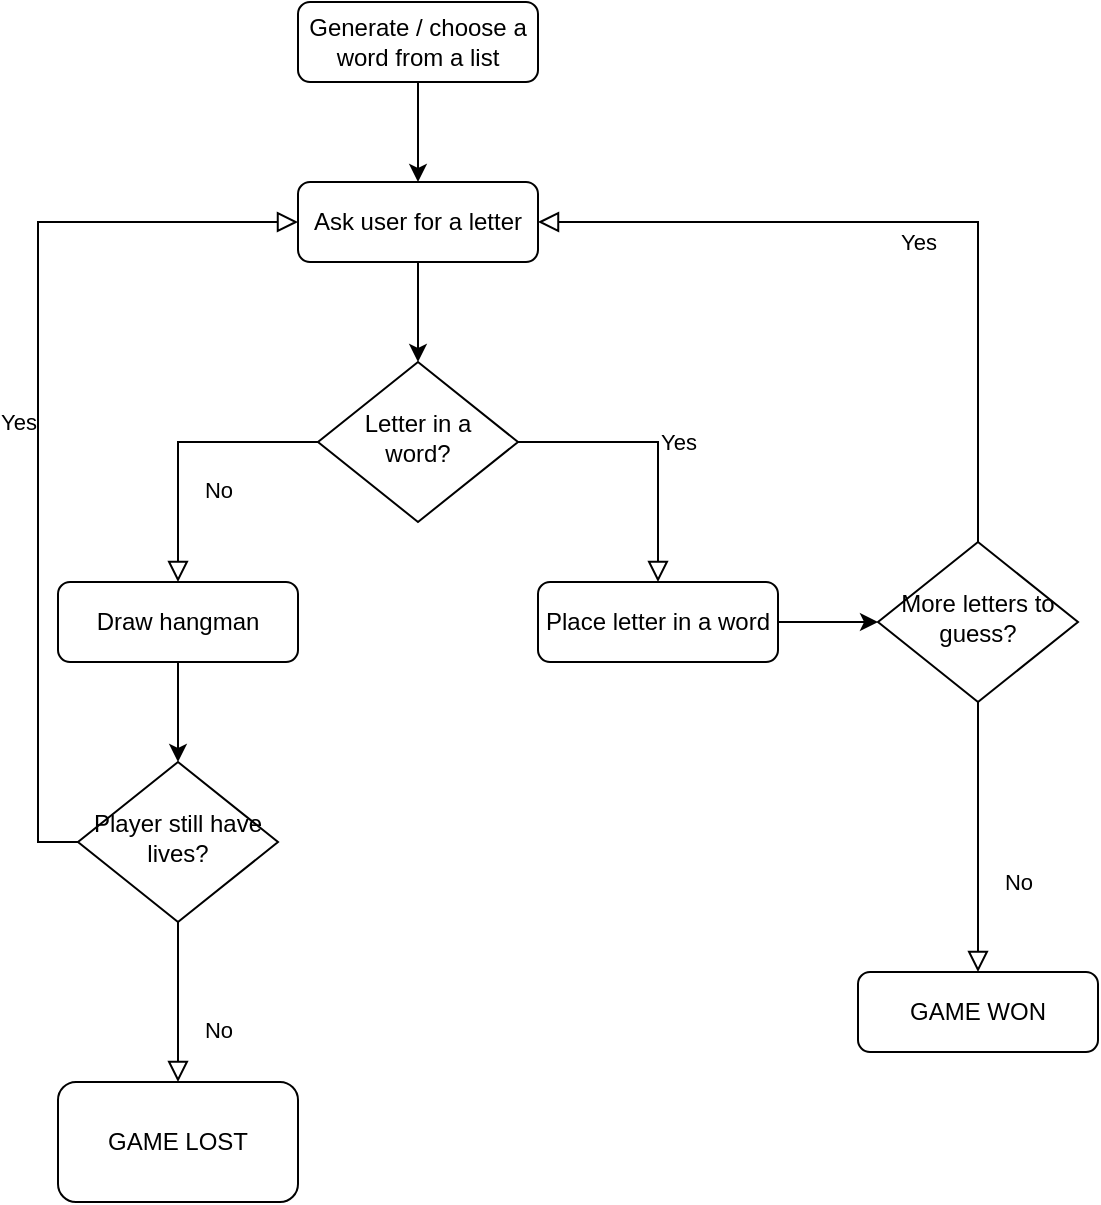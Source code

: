 <mxfile version="22.0.5" type="device">
  <diagram id="C5RBs43oDa-KdzZeNtuy" name="Page-1">
    <mxGraphModel dx="1434" dy="788" grid="1" gridSize="10" guides="1" tooltips="1" connect="1" arrows="1" fold="1" page="1" pageScale="1" pageWidth="827" pageHeight="1169" math="0" shadow="0">
      <root>
        <mxCell id="WIyWlLk6GJQsqaUBKTNV-0" />
        <mxCell id="WIyWlLk6GJQsqaUBKTNV-1" parent="WIyWlLk6GJQsqaUBKTNV-0" />
        <mxCell id="lXALT3humgTcQ5EXxSEN-2" style="edgeStyle=orthogonalEdgeStyle;rounded=0;orthogonalLoop=1;jettySize=auto;html=1;exitX=0.5;exitY=1;exitDx=0;exitDy=0;entryX=0.5;entryY=0;entryDx=0;entryDy=0;" edge="1" parent="WIyWlLk6GJQsqaUBKTNV-1" source="WIyWlLk6GJQsqaUBKTNV-3" target="WIyWlLk6GJQsqaUBKTNV-7">
          <mxGeometry relative="1" as="geometry" />
        </mxCell>
        <mxCell id="WIyWlLk6GJQsqaUBKTNV-3" value="Generate / choose a word from a list" style="rounded=1;whiteSpace=wrap;html=1;fontSize=12;glass=0;strokeWidth=1;shadow=0;" parent="WIyWlLk6GJQsqaUBKTNV-1" vertex="1">
          <mxGeometry x="279" y="80" width="120" height="40" as="geometry" />
        </mxCell>
        <mxCell id="lXALT3humgTcQ5EXxSEN-4" style="edgeStyle=orthogonalEdgeStyle;rounded=0;orthogonalLoop=1;jettySize=auto;html=1;exitX=0.5;exitY=1;exitDx=0;exitDy=0;entryX=0.5;entryY=0;entryDx=0;entryDy=0;" edge="1" parent="WIyWlLk6GJQsqaUBKTNV-1" source="WIyWlLk6GJQsqaUBKTNV-7" target="WIyWlLk6GJQsqaUBKTNV-10">
          <mxGeometry relative="1" as="geometry" />
        </mxCell>
        <mxCell id="WIyWlLk6GJQsqaUBKTNV-7" value="Ask user for a letter" style="rounded=1;whiteSpace=wrap;html=1;fontSize=12;glass=0;strokeWidth=1;shadow=0;" parent="WIyWlLk6GJQsqaUBKTNV-1" vertex="1">
          <mxGeometry x="279" y="170" width="120" height="40" as="geometry" />
        </mxCell>
        <mxCell id="WIyWlLk6GJQsqaUBKTNV-8" value="No" style="rounded=0;html=1;jettySize=auto;orthogonalLoop=1;fontSize=11;endArrow=block;endFill=0;endSize=8;strokeWidth=1;shadow=0;labelBackgroundColor=none;edgeStyle=orthogonalEdgeStyle;exitX=0;exitY=0.5;exitDx=0;exitDy=0;entryX=0.5;entryY=0;entryDx=0;entryDy=0;" parent="WIyWlLk6GJQsqaUBKTNV-1" source="WIyWlLk6GJQsqaUBKTNV-10" target="lXALT3humgTcQ5EXxSEN-15" edge="1">
          <mxGeometry x="0.333" y="20" relative="1" as="geometry">
            <mxPoint as="offset" />
            <mxPoint x="229" y="330" as="targetPoint" />
          </mxGeometry>
        </mxCell>
        <mxCell id="WIyWlLk6GJQsqaUBKTNV-9" value="Yes" style="edgeStyle=orthogonalEdgeStyle;rounded=0;html=1;jettySize=auto;orthogonalLoop=1;fontSize=11;endArrow=block;endFill=0;endSize=8;strokeWidth=1;shadow=0;labelBackgroundColor=none;" parent="WIyWlLk6GJQsqaUBKTNV-1" source="WIyWlLk6GJQsqaUBKTNV-10" target="WIyWlLk6GJQsqaUBKTNV-12" edge="1">
          <mxGeometry y="10" relative="1" as="geometry">
            <mxPoint as="offset" />
          </mxGeometry>
        </mxCell>
        <mxCell id="WIyWlLk6GJQsqaUBKTNV-10" value="Letter in a &lt;br&gt;word?" style="rhombus;whiteSpace=wrap;html=1;shadow=0;fontFamily=Helvetica;fontSize=12;align=center;strokeWidth=1;spacing=6;spacingTop=-4;" parent="WIyWlLk6GJQsqaUBKTNV-1" vertex="1">
          <mxGeometry x="289" y="260" width="100" height="80" as="geometry" />
        </mxCell>
        <mxCell id="WIyWlLk6GJQsqaUBKTNV-12" value="Place letter in a word" style="rounded=1;whiteSpace=wrap;html=1;fontSize=12;glass=0;strokeWidth=1;shadow=0;" parent="WIyWlLk6GJQsqaUBKTNV-1" vertex="1">
          <mxGeometry x="399" y="370" width="120" height="40" as="geometry" />
        </mxCell>
        <mxCell id="lXALT3humgTcQ5EXxSEN-5" value="More letters to guess?" style="rhombus;whiteSpace=wrap;html=1;shadow=0;fontFamily=Helvetica;fontSize=12;align=center;strokeWidth=1;spacing=6;spacingTop=-4;" vertex="1" parent="WIyWlLk6GJQsqaUBKTNV-1">
          <mxGeometry x="569" y="350" width="100" height="80" as="geometry" />
        </mxCell>
        <mxCell id="lXALT3humgTcQ5EXxSEN-6" value="" style="endArrow=classic;html=1;rounded=0;exitX=1;exitY=0.5;exitDx=0;exitDy=0;entryX=0;entryY=0.5;entryDx=0;entryDy=0;" edge="1" parent="WIyWlLk6GJQsqaUBKTNV-1" source="WIyWlLk6GJQsqaUBKTNV-12" target="lXALT3humgTcQ5EXxSEN-5">
          <mxGeometry width="50" height="50" relative="1" as="geometry">
            <mxPoint x="349" y="500" as="sourcePoint" />
            <mxPoint x="399" y="450" as="targetPoint" />
          </mxGeometry>
        </mxCell>
        <mxCell id="lXALT3humgTcQ5EXxSEN-10" value="Yes" style="edgeStyle=orthogonalEdgeStyle;rounded=0;html=1;jettySize=auto;orthogonalLoop=1;fontSize=11;endArrow=block;endFill=0;endSize=8;strokeWidth=1;shadow=0;labelBackgroundColor=none;entryX=1;entryY=0.5;entryDx=0;entryDy=0;exitX=0.5;exitY=0;exitDx=0;exitDy=0;" edge="1" parent="WIyWlLk6GJQsqaUBKTNV-1" source="lXALT3humgTcQ5EXxSEN-5" target="WIyWlLk6GJQsqaUBKTNV-7">
          <mxGeometry y="10" relative="1" as="geometry">
            <mxPoint as="offset" />
            <mxPoint x="509" y="220" as="sourcePoint" />
            <mxPoint x="593" y="280" as="targetPoint" />
          </mxGeometry>
        </mxCell>
        <mxCell id="lXALT3humgTcQ5EXxSEN-12" value="No" style="rounded=0;html=1;jettySize=auto;orthogonalLoop=1;fontSize=11;endArrow=block;endFill=0;endSize=8;strokeWidth=1;shadow=0;labelBackgroundColor=none;edgeStyle=orthogonalEdgeStyle;exitX=0.5;exitY=1;exitDx=0;exitDy=0;entryX=0.5;entryY=0;entryDx=0;entryDy=0;" edge="1" parent="WIyWlLk6GJQsqaUBKTNV-1" source="lXALT3humgTcQ5EXxSEN-5" target="lXALT3humgTcQ5EXxSEN-13">
          <mxGeometry x="0.333" y="20" relative="1" as="geometry">
            <mxPoint as="offset" />
            <mxPoint x="579" y="500" as="sourcePoint" />
            <mxPoint x="619" y="560" as="targetPoint" />
          </mxGeometry>
        </mxCell>
        <mxCell id="lXALT3humgTcQ5EXxSEN-13" value="GAME WON" style="rounded=1;whiteSpace=wrap;html=1;fontSize=12;glass=0;strokeWidth=1;shadow=0;" vertex="1" parent="WIyWlLk6GJQsqaUBKTNV-1">
          <mxGeometry x="559" y="565" width="120" height="40" as="geometry" />
        </mxCell>
        <mxCell id="lXALT3humgTcQ5EXxSEN-14" value="Player still have lives?" style="rhombus;whiteSpace=wrap;html=1;shadow=0;fontFamily=Helvetica;fontSize=12;align=center;strokeWidth=1;spacing=6;spacingTop=-4;" vertex="1" parent="WIyWlLk6GJQsqaUBKTNV-1">
          <mxGeometry x="169" y="460" width="100" height="80" as="geometry" />
        </mxCell>
        <mxCell id="lXALT3humgTcQ5EXxSEN-15" value="Draw hangman" style="rounded=1;whiteSpace=wrap;html=1;fontSize=12;glass=0;strokeWidth=1;shadow=0;" vertex="1" parent="WIyWlLk6GJQsqaUBKTNV-1">
          <mxGeometry x="159" y="370" width="120" height="40" as="geometry" />
        </mxCell>
        <mxCell id="lXALT3humgTcQ5EXxSEN-16" style="edgeStyle=orthogonalEdgeStyle;rounded=0;orthogonalLoop=1;jettySize=auto;html=1;exitX=0.5;exitY=1;exitDx=0;exitDy=0;" edge="1" parent="WIyWlLk6GJQsqaUBKTNV-1" source="lXALT3humgTcQ5EXxSEN-15" target="lXALT3humgTcQ5EXxSEN-14">
          <mxGeometry relative="1" as="geometry">
            <mxPoint x="219" y="410" as="sourcePoint" />
            <mxPoint x="349" y="180" as="targetPoint" />
          </mxGeometry>
        </mxCell>
        <mxCell id="lXALT3humgTcQ5EXxSEN-17" value="No" style="rounded=0;html=1;jettySize=auto;orthogonalLoop=1;fontSize=11;endArrow=block;endFill=0;endSize=8;strokeWidth=1;shadow=0;labelBackgroundColor=none;edgeStyle=orthogonalEdgeStyle;exitX=0.5;exitY=1;exitDx=0;exitDy=0;" edge="1" parent="WIyWlLk6GJQsqaUBKTNV-1" source="lXALT3humgTcQ5EXxSEN-14" target="lXALT3humgTcQ5EXxSEN-18">
          <mxGeometry x="0.333" y="20" relative="1" as="geometry">
            <mxPoint as="offset" />
            <mxPoint x="269" y="580" as="sourcePoint" />
            <mxPoint x="219" y="650" as="targetPoint" />
          </mxGeometry>
        </mxCell>
        <mxCell id="lXALT3humgTcQ5EXxSEN-18" value="GAME LOST" style="rounded=1;whiteSpace=wrap;html=1;" vertex="1" parent="WIyWlLk6GJQsqaUBKTNV-1">
          <mxGeometry x="159.0" y="620" width="120" height="60" as="geometry" />
        </mxCell>
        <mxCell id="lXALT3humgTcQ5EXxSEN-19" value="Yes" style="edgeStyle=orthogonalEdgeStyle;rounded=0;html=1;jettySize=auto;orthogonalLoop=1;fontSize=11;endArrow=block;endFill=0;endSize=8;strokeWidth=1;shadow=0;labelBackgroundColor=none;entryX=0;entryY=0.5;entryDx=0;entryDy=0;exitX=0;exitY=0.5;exitDx=0;exitDy=0;" edge="1" parent="WIyWlLk6GJQsqaUBKTNV-1" source="lXALT3humgTcQ5EXxSEN-14" target="WIyWlLk6GJQsqaUBKTNV-7">
          <mxGeometry y="10" relative="1" as="geometry">
            <mxPoint as="offset" />
            <mxPoint x="369" y="565" as="sourcePoint" />
            <mxPoint x="439" y="635" as="targetPoint" />
          </mxGeometry>
        </mxCell>
      </root>
    </mxGraphModel>
  </diagram>
</mxfile>
